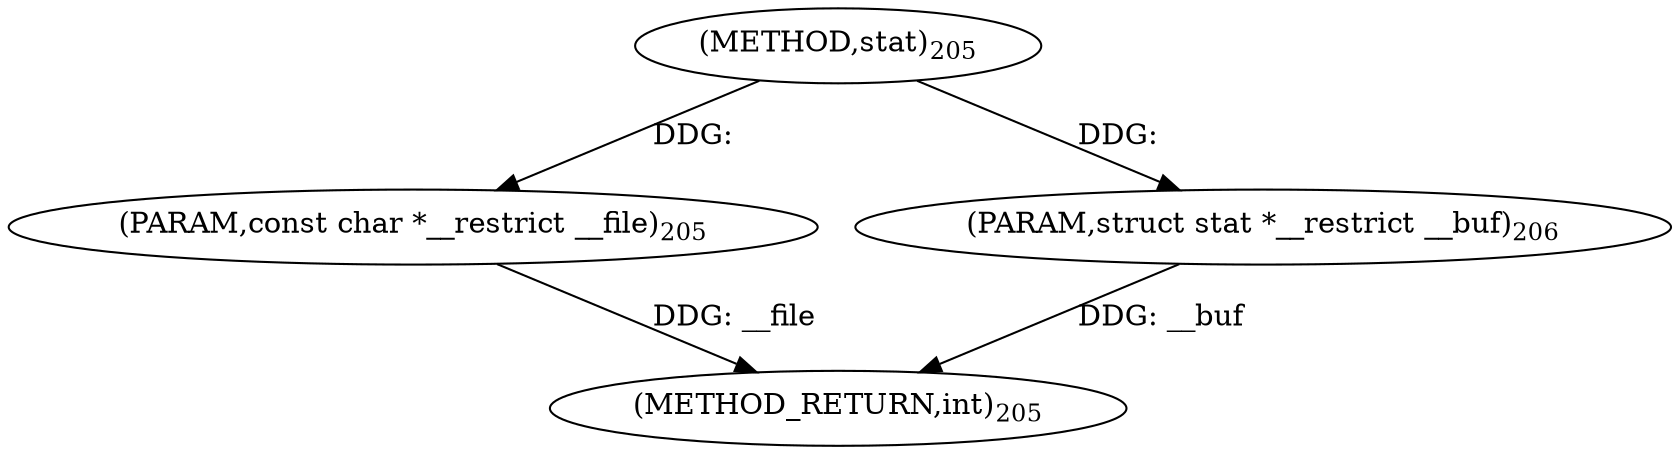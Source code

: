 digraph "stat" {  
"33420" [label = <(METHOD,stat)<SUB>205</SUB>> ]
"33423" [label = <(METHOD_RETURN,int)<SUB>205</SUB>> ]
"33421" [label = <(PARAM,const char *__restrict __file)<SUB>205</SUB>> ]
"33422" [label = <(PARAM,struct stat *__restrict __buf)<SUB>206</SUB>> ]
  "33421" -> "33423"  [ label = "DDG: __file"] 
  "33422" -> "33423"  [ label = "DDG: __buf"] 
  "33420" -> "33421"  [ label = "DDG: "] 
  "33420" -> "33422"  [ label = "DDG: "] 
}
